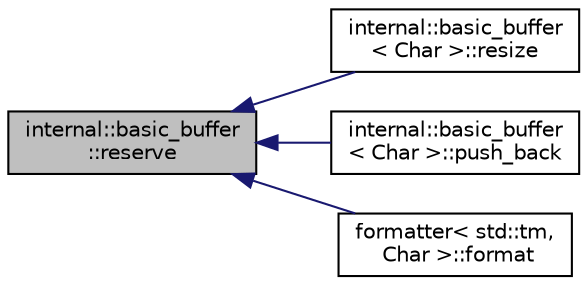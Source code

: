 digraph "internal::basic_buffer::reserve"
{
  edge [fontname="Helvetica",fontsize="10",labelfontname="Helvetica",labelfontsize="10"];
  node [fontname="Helvetica",fontsize="10",shape=record];
  rankdir="LR";
  Node1 [label="internal::basic_buffer\l::reserve",height=0.2,width=0.4,color="black", fillcolor="grey75", style="filled" fontcolor="black"];
  Node1 -> Node2 [dir="back",color="midnightblue",fontsize="10",style="solid",fontname="Helvetica"];
  Node2 [label="internal::basic_buffer\l\< Char \>::resize",height=0.2,width=0.4,color="black", fillcolor="white", style="filled",URL="$classinternal_1_1basic__buffer.html#adbd2b147e114f0cc4573f734d4326669"];
  Node1 -> Node3 [dir="back",color="midnightblue",fontsize="10",style="solid",fontname="Helvetica"];
  Node3 [label="internal::basic_buffer\l\< Char \>::push_back",height=0.2,width=0.4,color="black", fillcolor="white", style="filled",URL="$classinternal_1_1basic__buffer.html#a8dd9de72728ab902c31f22bdba9a7a55"];
  Node1 -> Node4 [dir="back",color="midnightblue",fontsize="10",style="solid",fontname="Helvetica"];
  Node4 [label="formatter\< std::tm,\l Char \>::format",height=0.2,width=0.4,color="black", fillcolor="white", style="filled",URL="$structformatter_3_01std_1_1tm_00_01_char_01_4.html#ab9ede05d9788f38bfc435af29d7fefe0"];
}
